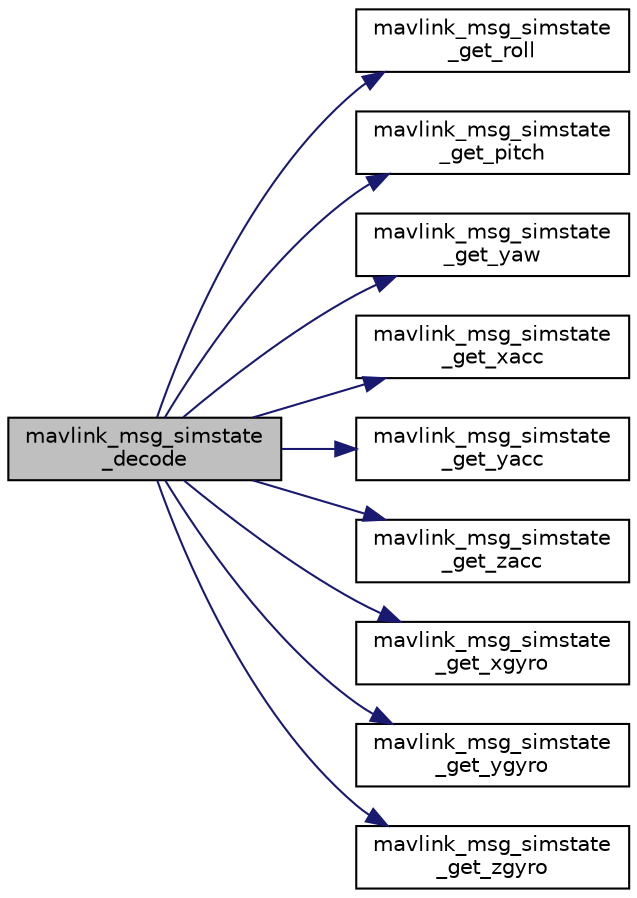 digraph "mavlink_msg_simstate_decode"
{
 // INTERACTIVE_SVG=YES
  edge [fontname="Helvetica",fontsize="10",labelfontname="Helvetica",labelfontsize="10"];
  node [fontname="Helvetica",fontsize="10",shape=record];
  rankdir="LR";
  Node1 [label="mavlink_msg_simstate\l_decode",height=0.2,width=0.4,color="black", fillcolor="grey75", style="filled" fontcolor="black"];
  Node1 -> Node2 [color="midnightblue",fontsize="10",style="solid",fontname="Helvetica"];
  Node2 [label="mavlink_msg_simstate\l_get_roll",height=0.2,width=0.4,color="black", fillcolor="white", style="filled",URL="$v0_89_2ardupilotmega_2mavlink__msg__simstate_8h.html#a9a47ae7c1482f2fd8ec50f21276a7c28",tooltip="Send a simstate message. "];
  Node1 -> Node3 [color="midnightblue",fontsize="10",style="solid",fontname="Helvetica"];
  Node3 [label="mavlink_msg_simstate\l_get_pitch",height=0.2,width=0.4,color="black", fillcolor="white", style="filled",URL="$v0_89_2ardupilotmega_2mavlink__msg__simstate_8h.html#a4d5fe681e706a8a2dc724eaf9528fddc",tooltip="Get field pitch from simstate message. "];
  Node1 -> Node4 [color="midnightblue",fontsize="10",style="solid",fontname="Helvetica"];
  Node4 [label="mavlink_msg_simstate\l_get_yaw",height=0.2,width=0.4,color="black", fillcolor="white", style="filled",URL="$v0_89_2ardupilotmega_2mavlink__msg__simstate_8h.html#a1266733beff2473533135619dde884fe",tooltip="Get field yaw from simstate message. "];
  Node1 -> Node5 [color="midnightblue",fontsize="10",style="solid",fontname="Helvetica"];
  Node5 [label="mavlink_msg_simstate\l_get_xacc",height=0.2,width=0.4,color="black", fillcolor="white", style="filled",URL="$v0_89_2ardupilotmega_2mavlink__msg__simstate_8h.html#ac69e83492b56b00a537cdd93f10606d3",tooltip="Get field xacc from simstate message. "];
  Node1 -> Node6 [color="midnightblue",fontsize="10",style="solid",fontname="Helvetica"];
  Node6 [label="mavlink_msg_simstate\l_get_yacc",height=0.2,width=0.4,color="black", fillcolor="white", style="filled",URL="$v0_89_2ardupilotmega_2mavlink__msg__simstate_8h.html#a7a53039cc030795f95d39dbae312ddd4",tooltip="Get field yacc from simstate message. "];
  Node1 -> Node7 [color="midnightblue",fontsize="10",style="solid",fontname="Helvetica"];
  Node7 [label="mavlink_msg_simstate\l_get_zacc",height=0.2,width=0.4,color="black", fillcolor="white", style="filled",URL="$v0_89_2ardupilotmega_2mavlink__msg__simstate_8h.html#a49bad84cd9a28e7a830481cbc5c3d451",tooltip="Get field zacc from simstate message. "];
  Node1 -> Node8 [color="midnightblue",fontsize="10",style="solid",fontname="Helvetica"];
  Node8 [label="mavlink_msg_simstate\l_get_xgyro",height=0.2,width=0.4,color="black", fillcolor="white", style="filled",URL="$v0_89_2ardupilotmega_2mavlink__msg__simstate_8h.html#a5e7d5ef84bf09aaa7738308b3f9f6c7d",tooltip="Get field xgyro from simstate message. "];
  Node1 -> Node9 [color="midnightblue",fontsize="10",style="solid",fontname="Helvetica"];
  Node9 [label="mavlink_msg_simstate\l_get_ygyro",height=0.2,width=0.4,color="black", fillcolor="white", style="filled",URL="$v0_89_2ardupilotmega_2mavlink__msg__simstate_8h.html#a7db0574d1a76e33c608667e4985d801d",tooltip="Get field ygyro from simstate message. "];
  Node1 -> Node10 [color="midnightblue",fontsize="10",style="solid",fontname="Helvetica"];
  Node10 [label="mavlink_msg_simstate\l_get_zgyro",height=0.2,width=0.4,color="black", fillcolor="white", style="filled",URL="$v0_89_2ardupilotmega_2mavlink__msg__simstate_8h.html#a430488c248a2b98d5bfbc846334441ac",tooltip="Get field zgyro from simstate message. "];
}
